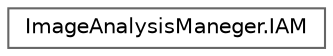 digraph "Graphical Class Hierarchy"
{
 // LATEX_PDF_SIZE
  bgcolor="transparent";
  edge [fontname=Helvetica,fontsize=10,labelfontname=Helvetica,labelfontsize=10];
  node [fontname=Helvetica,fontsize=10,shape=box,height=0.2,width=0.4];
  rankdir="LR";
  Node0 [id="Node000000",label="ImageAnalysisManeger.IAM",height=0.2,width=0.4,color="grey40", fillcolor="white", style="filled",URL="$class_image_analysis_maneger_1_1_i_a_m.html",tooltip=" "];
}
